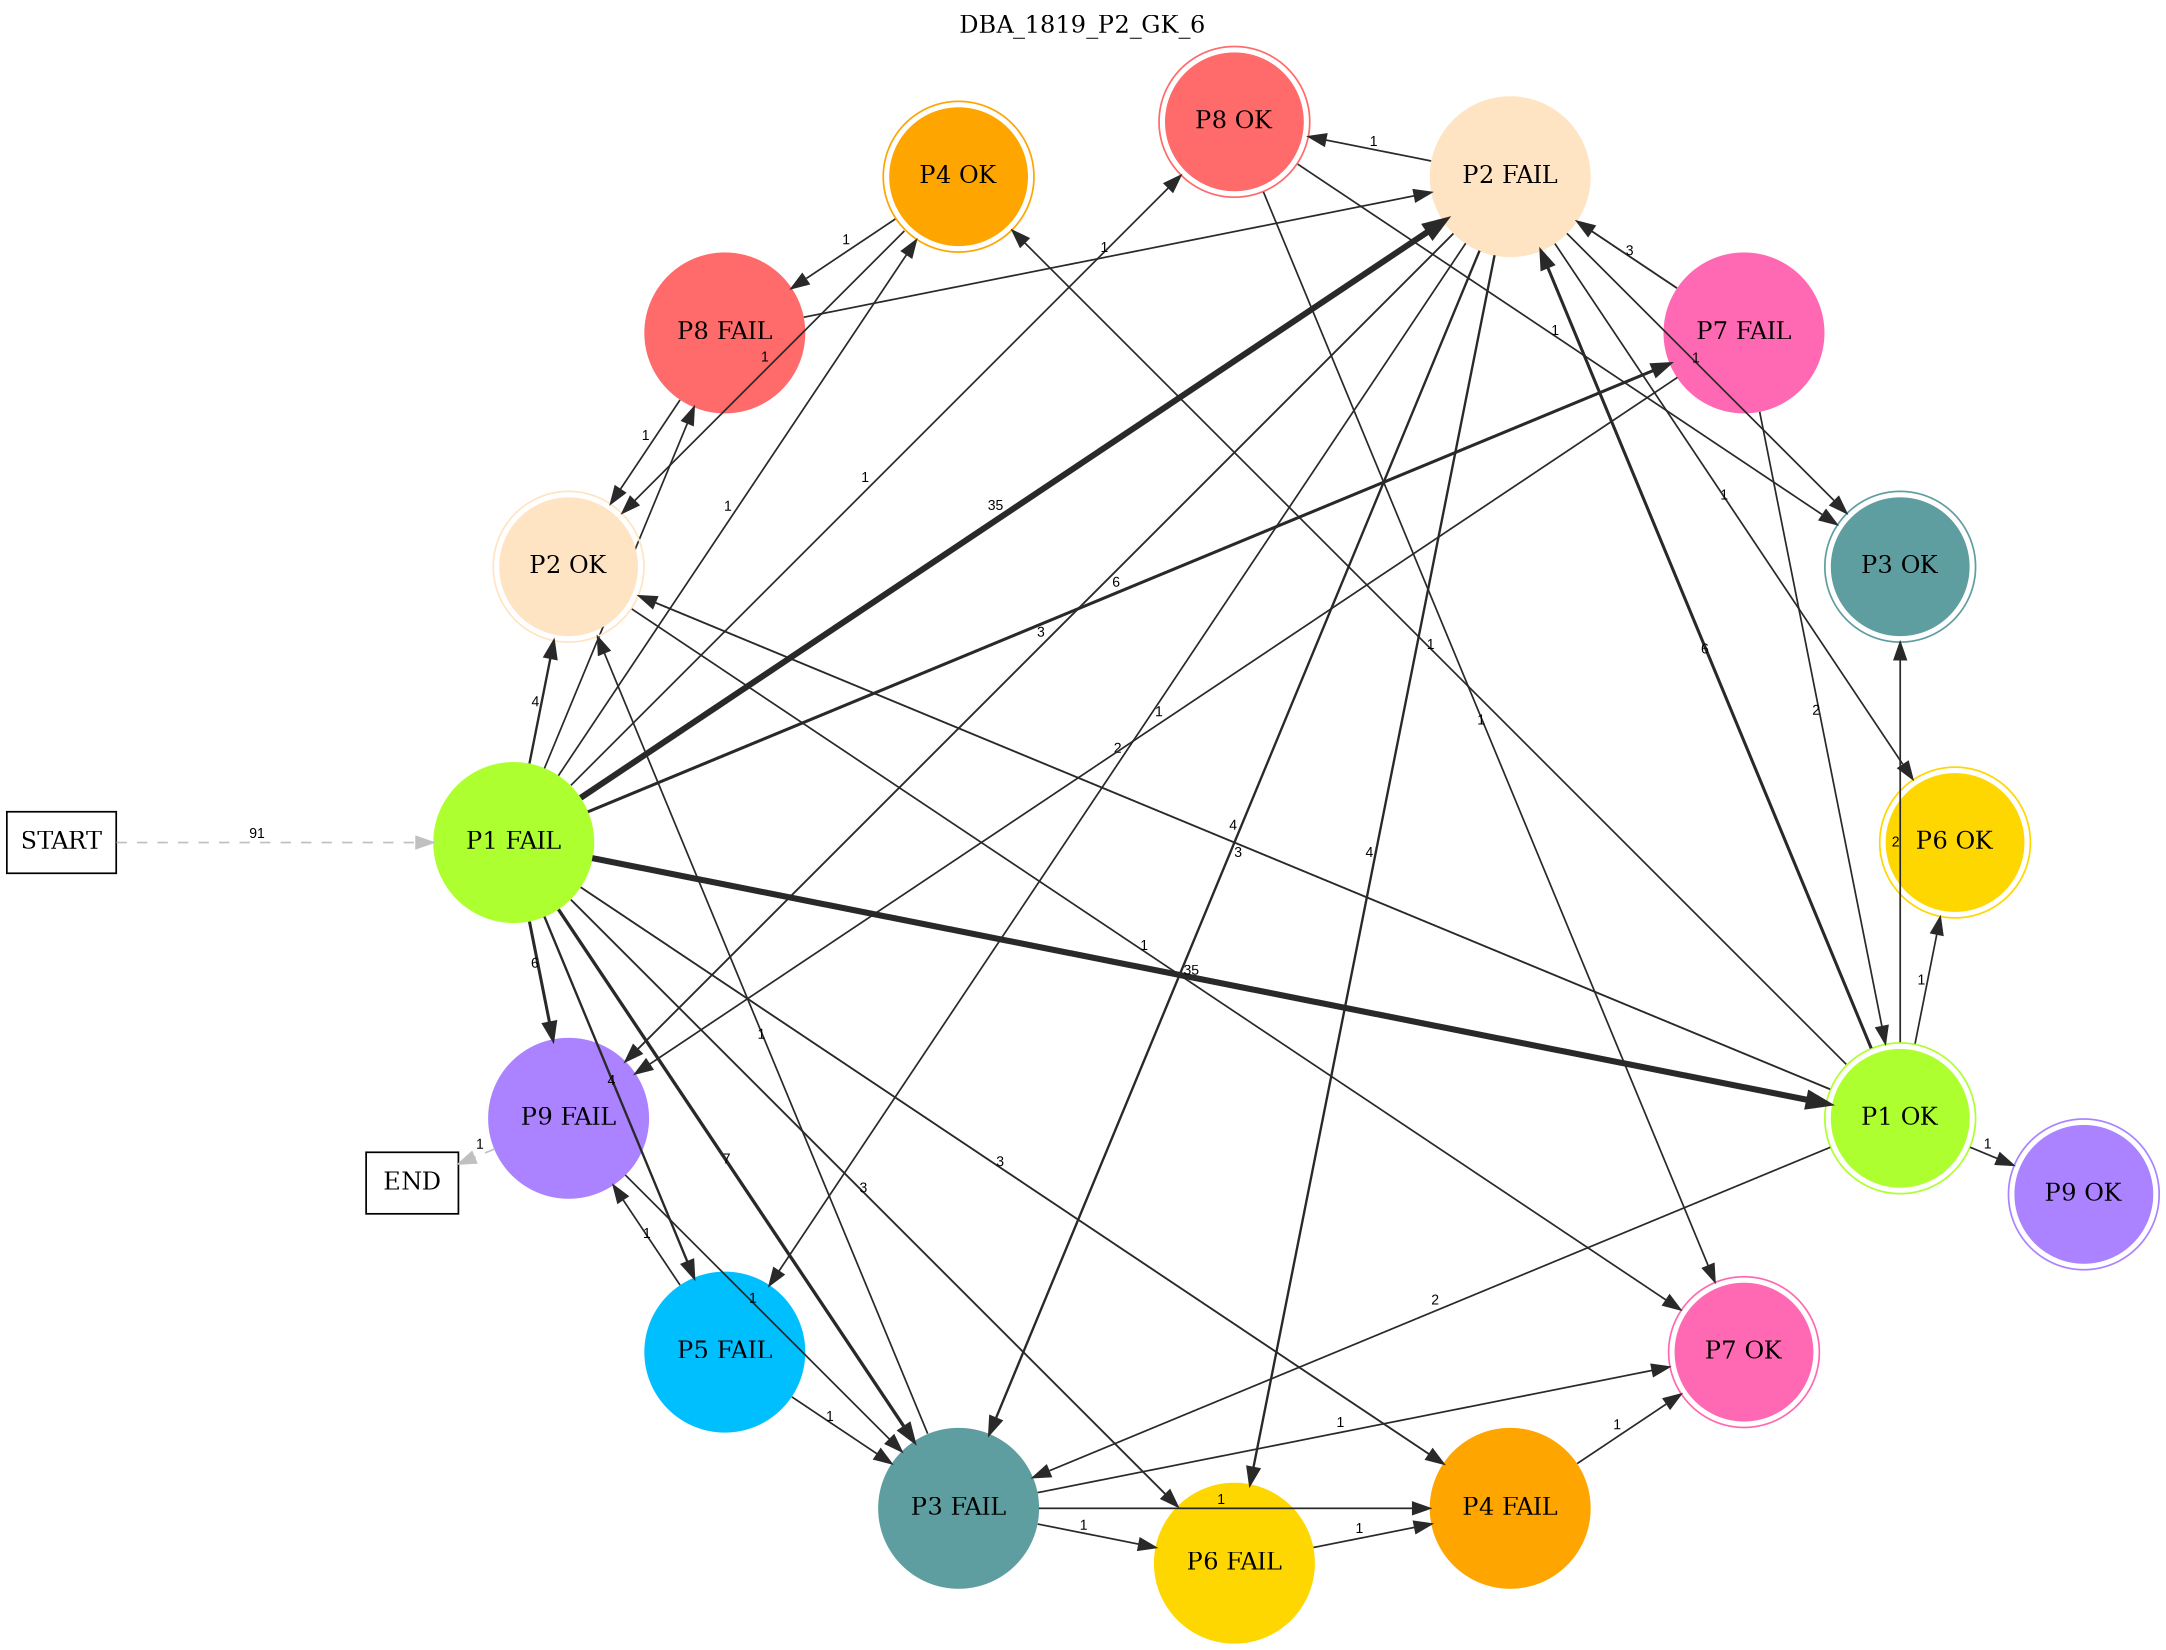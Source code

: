digraph DBA_1819_P2_GK_6 {
	labelloc="t";
	label=DBA_1819_P2_GK_6;
	dpi = 150
	size="16,11!";
	margin = 0;
layout=circo;
"START" [shape=box, fillcolor=white, style=filled, color=black]
"P1 FAIL" [shape=circle, color=greenyellow, style=filled]
"P2 FAIL" [shape=circle, color=bisque, style=filled]
"P9 FAIL" [shape=circle, color=mediumpurple1, style=filled]
"P3 FAIL" [shape=circle, color=cadetblue, style=filled]
"P4 FAIL" [shape=circle, color=orange, style=filled]
"P8 FAIL" [shape=circle, color=indianred1, style=filled]
"P5 FAIL" [shape=circle, color=deepskyblue, style=filled]
"P6 FAIL" [shape=circle, color=gold, style=filled]
"P7 FAIL" [shape=circle, color=hotpink, style=filled]
"P1 OK" [shape=circle, color=greenyellow, peripheries=2, style=filled]
"P8 OK" [shape=circle, color=indianred1, peripheries=2, style=filled]
"P7 OK" [shape=circle, color=hotpink, peripheries=2, style=filled]
"P4 OK" [shape=circle, color=orange, peripheries=2, style=filled]
"P2 OK" [shape=circle, color=bisque, peripheries=2, style=filled]
"P3 OK" [shape=circle, color=cadetblue, peripheries=2, style=filled]
"P6 OK" [shape=circle, color=gold, peripheries=2, style=filled]
"P9 OK" [shape=circle, color=mediumpurple1, peripheries=2, style=filled]
"END" [shape=box, fillcolor=white, style=filled, color=black]
"START" -> "P1 FAIL" [ style = dashed color=grey label ="91" labelfloat=false fontname="Arial" fontsize=8]

"P1 FAIL" -> "P2 FAIL" [ color=grey16 penwidth = "3.55534806148941"label ="35" labelfloat=false fontname="Arial" fontsize=8]

"P1 FAIL" -> "P9 FAIL" [ color=grey16 penwidth = "1.79175946922805"label ="6" labelfloat=false fontname="Arial" fontsize=8]

"P1 FAIL" -> "P3 FAIL" [ color=grey16 penwidth = "1.94591014905531"label ="7" labelfloat=false fontname="Arial" fontsize=8]

"P1 FAIL" -> "P4 FAIL" [ color=grey16 penwidth = "1.09861228866811"label ="3" labelfloat=false fontname="Arial" fontsize=8]

"P1 FAIL" -> "P8 FAIL" [ color=grey16 penwidth = "1"label ="2" labelfloat=false fontname="Arial" fontsize=8]

"P1 FAIL" -> "P5 FAIL" [ color=grey16 penwidth = "1.38629436111989"label ="4" labelfloat=false fontname="Arial" fontsize=8]

"P1 FAIL" -> "P6 FAIL" [ color=grey16 penwidth = "1.09861228866811"label ="3" labelfloat=false fontname="Arial" fontsize=8]

"P1 FAIL" -> "P7 FAIL" [ color=grey16 penwidth = "1.79175946922805"label ="6" labelfloat=false fontname="Arial" fontsize=8]

"P1 FAIL" -> "P1 OK" [ color=grey16 penwidth = "3.55534806148941"label ="35" labelfloat=false fontname="Arial" fontsize=8]

"P1 FAIL" -> "P8 OK" [ color=grey16 penwidth = "1"label ="1" labelfloat=false fontname="Arial" fontsize=8]

"P1 FAIL" -> "P4 OK" [ color=grey16 penwidth = "1"label ="1" labelfloat=false fontname="Arial" fontsize=8]

"P1 FAIL" -> "P2 OK" [ color=grey16 penwidth = "1.38629436111989"label ="4" labelfloat=false fontname="Arial" fontsize=8]

"P2 FAIL" -> "P9 FAIL" [ color=grey16 penwidth = "1.09861228866811"label ="3" labelfloat=false fontname="Arial" fontsize=8]

"P2 FAIL" -> "P3 FAIL" [ color=grey16 penwidth = "1.38629436111989"label ="4" labelfloat=false fontname="Arial" fontsize=8]

"P2 FAIL" -> "P5 FAIL" [ color=grey16 penwidth = "1"label ="2" labelfloat=false fontname="Arial" fontsize=8]

"P2 FAIL" -> "P6 FAIL" [ color=grey16 penwidth = "1.38629436111989"label ="4" labelfloat=false fontname="Arial" fontsize=8]

"P2 FAIL" -> "P8 OK" [ color=grey16 penwidth = "1"label ="1" labelfloat=false fontname="Arial" fontsize=8]

"P2 FAIL" -> "P3 OK" [ color=grey16 penwidth = "1"label ="1" labelfloat=false fontname="Arial" fontsize=8]

"P2 FAIL" -> "P6 OK" [ color=grey16 penwidth = "1"label ="1" labelfloat=false fontname="Arial" fontsize=8]

"P9 FAIL" -> "P3 FAIL" [ color=grey16 penwidth = "1"label ="1" labelfloat=false fontname="Arial" fontsize=8]

"P9 FAIL" -> "END" [ style = dashed color=grey label ="1" labelfloat=false fontname="Arial" fontsize=8]

"P3 FAIL" -> "P4 FAIL" [ color=grey16 penwidth = "1"label ="1" labelfloat=false fontname="Arial" fontsize=8]

"P3 FAIL" -> "P6 FAIL" [ color=grey16 penwidth = "1"label ="1" labelfloat=false fontname="Arial" fontsize=8]

"P3 FAIL" -> "P7 OK" [ color=grey16 penwidth = "1"label ="1" labelfloat=false fontname="Arial" fontsize=8]

"P3 FAIL" -> "P2 OK" [ color=grey16 penwidth = "1"label ="1" labelfloat=false fontname="Arial" fontsize=8]

"P4 FAIL" -> "P7 OK" [ color=grey16 penwidth = "1"label ="1" labelfloat=false fontname="Arial" fontsize=8]

"P8 FAIL" -> "P2 FAIL" [ color=grey16 penwidth = "1"label ="1" labelfloat=false fontname="Arial" fontsize=8]

"P8 FAIL" -> "P2 OK" [ color=grey16 penwidth = "1"label ="1" labelfloat=false fontname="Arial" fontsize=8]

"P5 FAIL" -> "P9 FAIL" [ color=grey16 penwidth = "1"label ="1" labelfloat=false fontname="Arial" fontsize=8]

"P5 FAIL" -> "P3 FAIL" [ color=grey16 penwidth = "1"label ="1" labelfloat=false fontname="Arial" fontsize=8]

"P6 FAIL" -> "P4 FAIL" [ color=grey16 penwidth = "1"label ="1" labelfloat=false fontname="Arial" fontsize=8]

"P7 FAIL" -> "P2 FAIL" [ color=grey16 penwidth = "1.09861228866811"label ="3" labelfloat=false fontname="Arial" fontsize=8]

"P7 FAIL" -> "P9 FAIL" [ color=grey16 penwidth = "1"label ="1" labelfloat=false fontname="Arial" fontsize=8]

"P7 FAIL" -> "P1 OK" [ color=grey16 penwidth = "1"label ="2" labelfloat=false fontname="Arial" fontsize=8]

"P1 OK" -> "P2 FAIL" [ color=grey16 penwidth = "1.79175946922805"label ="6" labelfloat=false fontname="Arial" fontsize=8]

"P1 OK" -> "P3 FAIL" [ color=grey16 penwidth = "1"label ="2" labelfloat=false fontname="Arial" fontsize=8]

"P1 OK" -> "P4 OK" [ color=grey16 penwidth = "1"label ="1" labelfloat=false fontname="Arial" fontsize=8]

"P1 OK" -> "P2 OK" [ color=grey16 penwidth = "1.09861228866811"label ="3" labelfloat=false fontname="Arial" fontsize=8]

"P1 OK" -> "P3 OK" [ color=grey16 penwidth = "1"label ="2" labelfloat=false fontname="Arial" fontsize=8]

"P1 OK" -> "P6 OK" [ color=grey16 penwidth = "1"label ="1" labelfloat=false fontname="Arial" fontsize=8]

"P1 OK" -> "P9 OK" [ color=grey16 penwidth = "1"label ="1" labelfloat=false fontname="Arial" fontsize=8]

"P8 OK" -> "P7 OK" [ color=grey16 penwidth = "1"label ="1" labelfloat=false fontname="Arial" fontsize=8]

"P8 OK" -> "P3 OK" [ color=grey16 penwidth = "1"label ="1" labelfloat=false fontname="Arial" fontsize=8]

"P4 OK" -> "P8 FAIL" [ color=grey16 penwidth = "1"label ="1" labelfloat=false fontname="Arial" fontsize=8]

"P4 OK" -> "P2 OK" [ color=grey16 penwidth = "1"label ="1" labelfloat=false fontname="Arial" fontsize=8]

"P2 OK" -> "P7 OK" [ color=grey16 penwidth = "1"label ="1" labelfloat=false fontname="Arial" fontsize=8]

}
